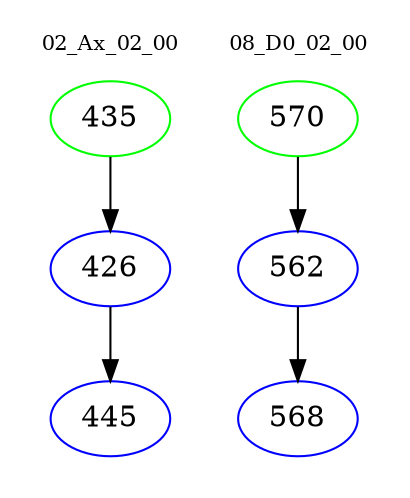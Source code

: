 digraph{
subgraph cluster_0 {
color = white
label = "02_Ax_02_00";
fontsize=10;
T0_435 [label="435", color="green"]
T0_435 -> T0_426 [color="black"]
T0_426 [label="426", color="blue"]
T0_426 -> T0_445 [color="black"]
T0_445 [label="445", color="blue"]
}
subgraph cluster_1 {
color = white
label = "08_D0_02_00";
fontsize=10;
T1_570 [label="570", color="green"]
T1_570 -> T1_562 [color="black"]
T1_562 [label="562", color="blue"]
T1_562 -> T1_568 [color="black"]
T1_568 [label="568", color="blue"]
}
}
